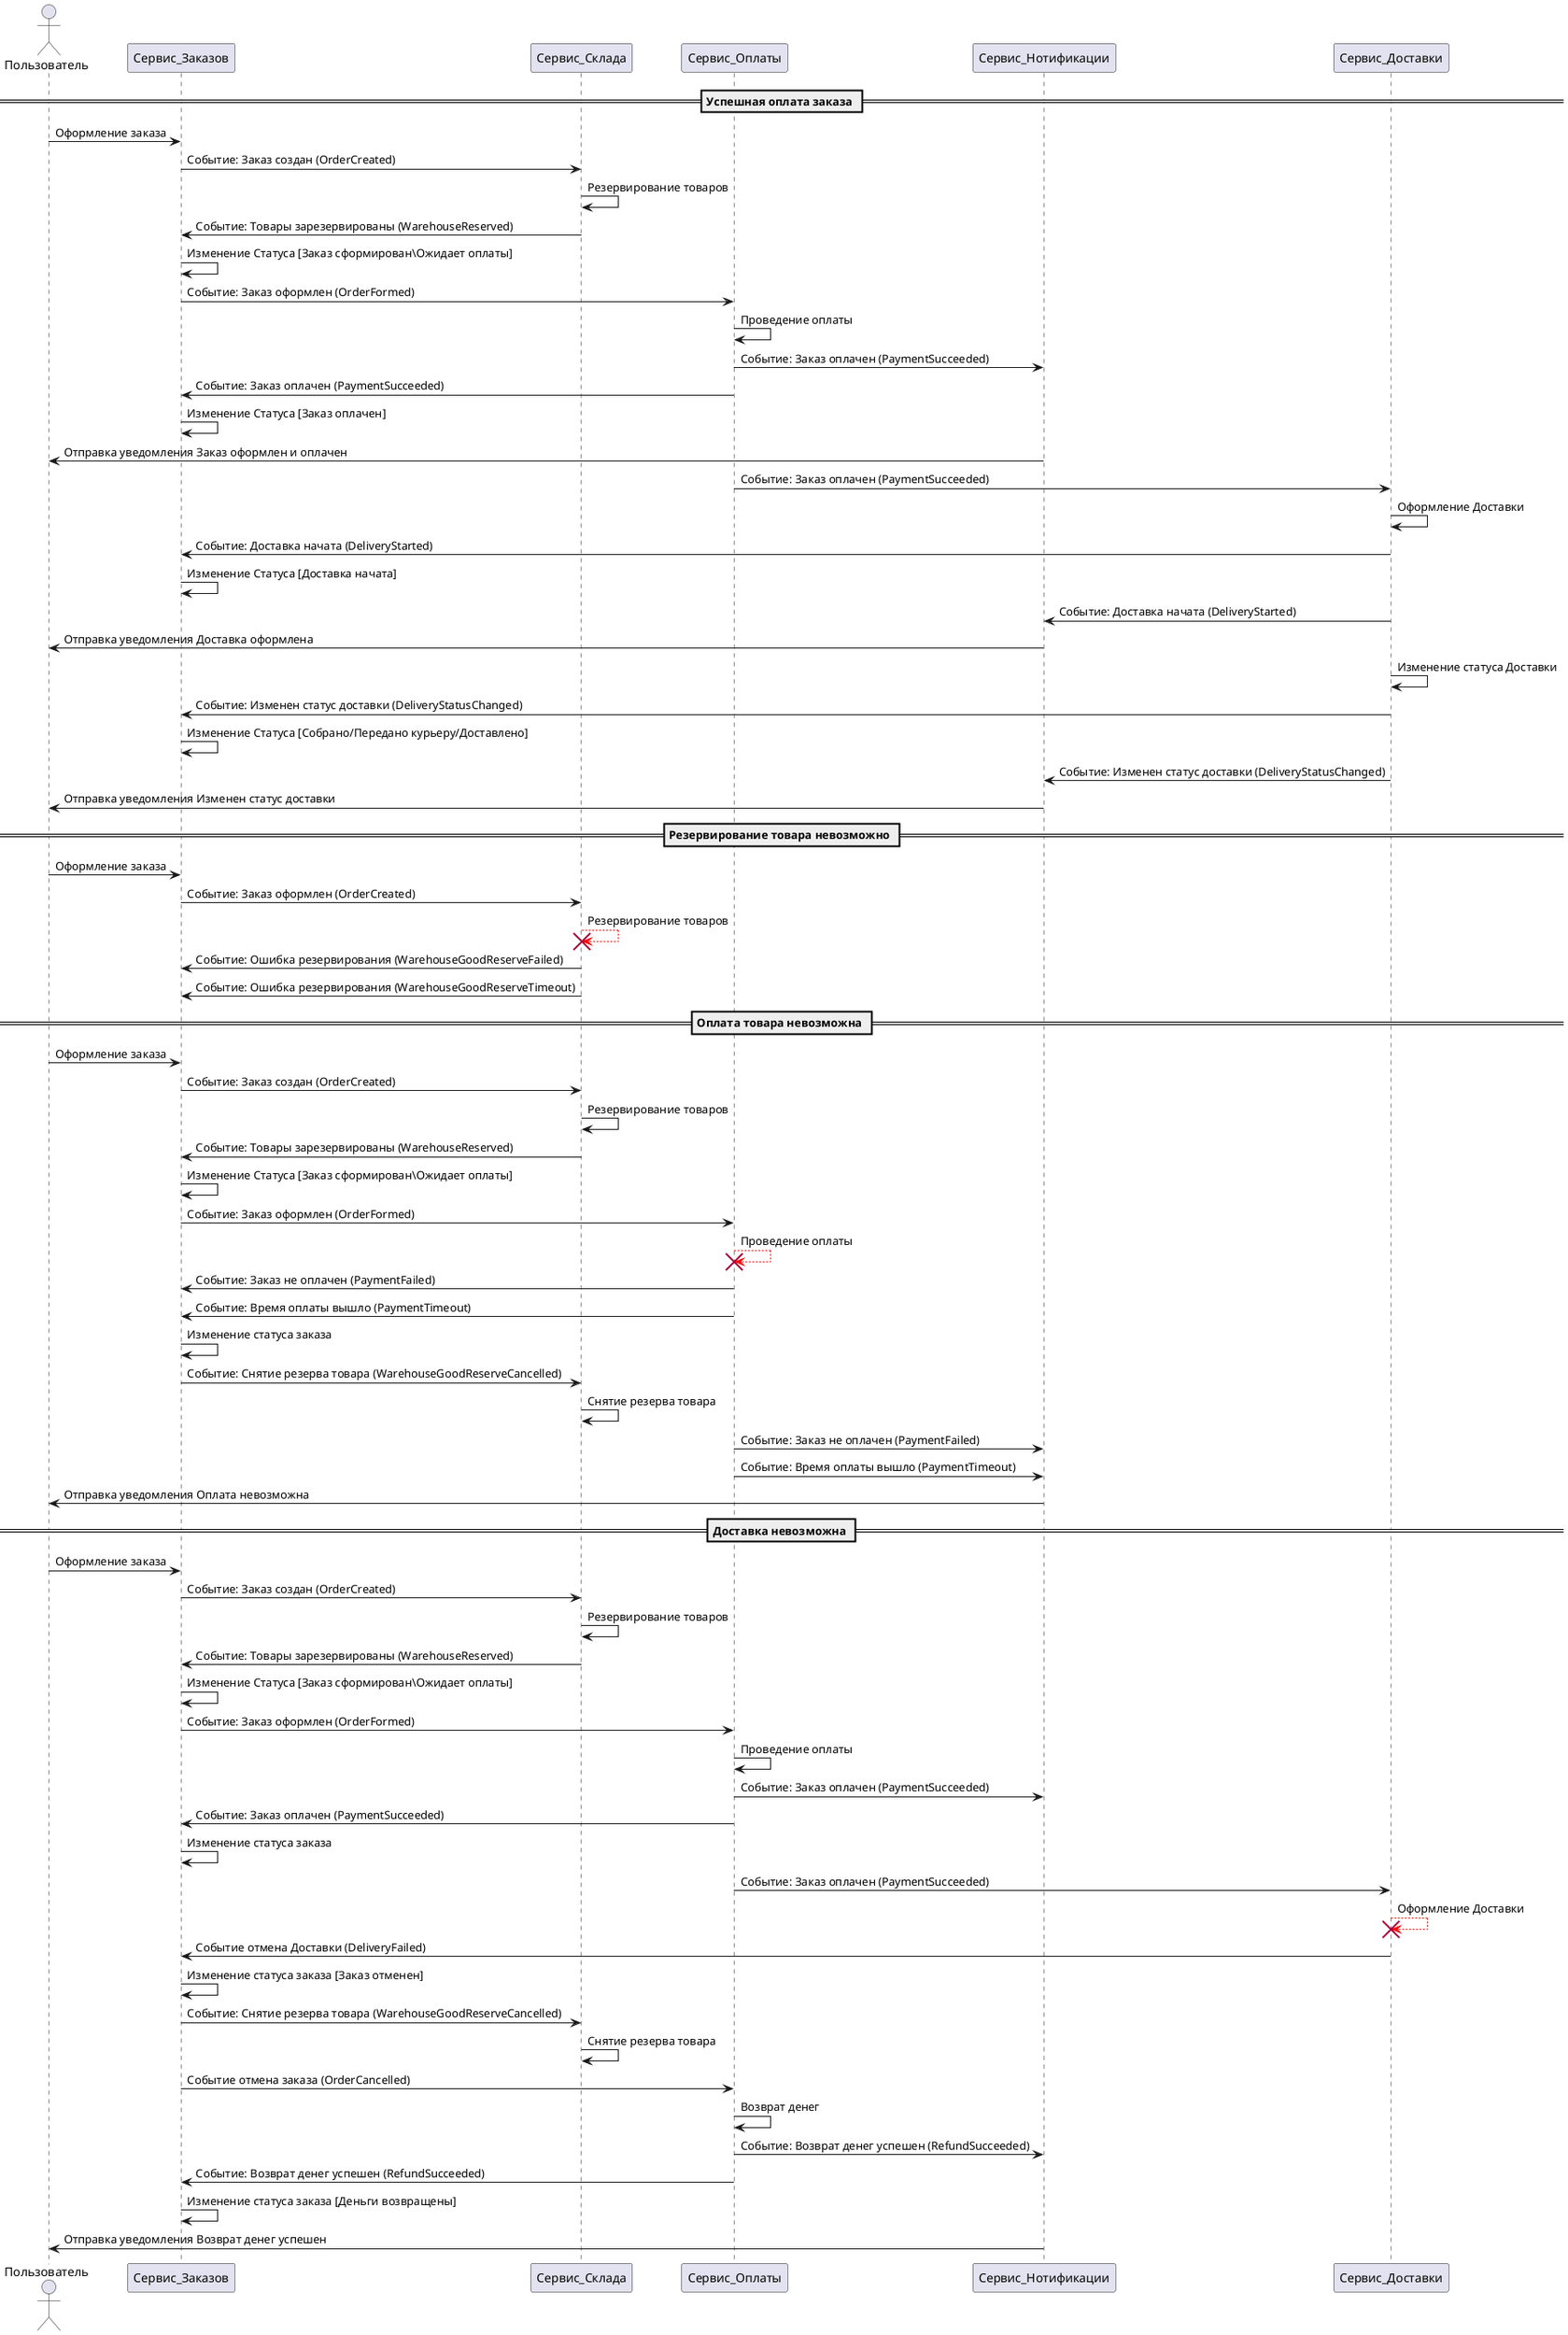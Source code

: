 @startuml
'https://plantuml.com/sequence-diagram

'autonumber
'participant Сервис_Товаров as goods_service order 20
actor Пользователь as user order 00
participant Сервис_Заказов as order_service order 10
participant Сервис_Склада as warehouse_service order 20
participant Сервис_Оплаты as payment_service order 30
participant Сервис_Нотификации as notification_service order 40
participant Сервис_Доставки as delivery_service order 50

== Успешная оплата заказа ==

user -> order_service : Оформление заказа
order_service -> warehouse_service : Событие: Заказ создан (OrderCreated)
warehouse_service -> warehouse_service : Резервирование товаров
order_service <- warehouse_service : Событие: Товары зарезервированы (WarehouseReserved)
order_service -> order_service : Изменение Статуса [Заказ сформирован\Ожидает оплаты]
order_service -> payment_service : Событие: Заказ оформлен (OrderFormed)
payment_service -> payment_service : Проведение оплаты
payment_service -> notification_service : Событие: Заказ оплачен (PaymentSucceeded)
payment_service -> order_service :  Событие: Заказ оплачен (PaymentSucceeded)
order_service -> order_service : Изменение Статуса [Заказ оплачен]
notification_service -> user : Отправка уведомления Заказ оформлен и оплачен
payment_service -> delivery_service :  Событие: Заказ оплачен (PaymentSucceeded)
delivery_service -> delivery_service : Оформление Доставки
delivery_service -> order_service : Событие: Доставка начата (DeliveryStarted)
order_service -> order_service : Изменение Статуса [Доставка начата]
delivery_service -> notification_service : Событие: Доставка начата (DeliveryStarted)
notification_service -> user : Отправка уведомления Доставка оформлена
delivery_service -> delivery_service: Изменение статуса Доставки
delivery_service -> order_service : Событие: Изменен статус доставки (DeliveryStatusChanged)
order_service -> order_service : Изменение Статуса [Собрано/Передано курьеру/Доставлено]
delivery_service -> notification_service : Событие: Изменен статус доставки (DeliveryStatusChanged)
notification_service -> user : Отправка уведомления Изменен статус доставки

== Резервирование товара невозможно ==

user -> order_service : Оформление заказа
order_service -> warehouse_service : Событие: Заказ оформлен (OrderCreated)
warehouse_service -[#red]-> warehouse_service !! : Резервирование товаров
order_service <- warehouse_service : Событие: Ошибка резервирования (WarehouseGoodReserveFailed)
order_service <- warehouse_service : Событие: Ошибка резервирования (WarehouseGoodReserveTimeout)


== Оплата товара невозможна ==

user -> order_service : Оформление заказа
order_service -> warehouse_service : Событие: Заказ создан (OrderCreated)
warehouse_service -> warehouse_service : Резервирование товаров
order_service <- warehouse_service : Событие: Товары зарезервированы (WarehouseReserved)
order_service -> order_service : Изменение Статуса [Заказ сформирован\Ожидает оплаты]
order_service -> payment_service : Событие: Заказ оформлен (OrderFormed)
payment_service -[#red]-> payment_service !! : Проведение оплаты
payment_service -> order_service: Событие: Заказ не оплачен (PaymentFailed)
payment_service -> order_service: Событие: Время оплаты вышло (PaymentTimeout)
order_service -> order_service : Изменение статуса заказа
order_service -> warehouse_service: Событие: Снятие резерва товара (WarehouseGoodReserveCancelled)
warehouse_service -> warehouse_service: Снятие резерва товара
payment_service -> notification_service : Событие: Заказ не оплачен (PaymentFailed)
payment_service -> notification_service : Событие: Время оплаты вышло (PaymentTimeout)
notification_service -> user: Отправка уведомления Оплата невозможна


== Доставка невозможна ==

user -> order_service : Оформление заказа
order_service -> warehouse_service : Событие: Заказ создан (OrderCreated)
warehouse_service -> warehouse_service : Резервирование товаров
order_service <- warehouse_service : Событие: Товары зарезервированы (WarehouseReserved)
order_service -> order_service : Изменение Статуса [Заказ сформирован\Ожидает оплаты]
order_service -> payment_service : Событие: Заказ оформлен (OrderFormed)
payment_service -> payment_service : Проведение оплаты
payment_service -> notification_service : Событие: Заказ оплачен (PaymentSucceeded)
payment_service -> order_service :  Событие: Заказ оплачен (PaymentSucceeded)
order_service -> order_service : Изменение статуса заказа
payment_service -> delivery_service :  Событие: Заказ оплачен (PaymentSucceeded)
delivery_service -[#red]-> delivery_service !! : Оформление Доставки
delivery_service -> order_service : Событие отмена Доставки (DeliveryFailed)
order_service -> order_service : Изменение статуса заказа [Заказ отменен]
order_service -> warehouse_service: Событие: Снятие резерва товара (WarehouseGoodReserveCancelled)
warehouse_service -> warehouse_service: Снятие резерва товара
order_service -> payment_service : Событие отмена заказа (OrderCancelled)
payment_service -> payment_service : Возврат денег
payment_service -> notification_service : Событие: Возврат денег успешен (RefundSucceeded)
payment_service -> order_service : Событие: Возврат денег успешен (RefundSucceeded)
order_service -> order_service : Изменение статуса заказа [Деньги возвращены]
notification_service -> user : Отправка уведомления Возврат денег успешен

@enduml